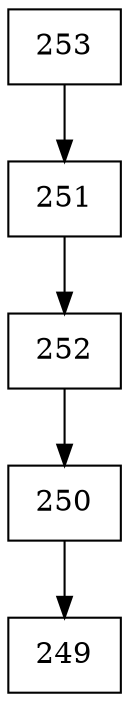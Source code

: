 digraph G {
  node [shape=record];
  node0 [label="{253}"];
  node0 -> node1;
  node1 [label="{251}"];
  node1 -> node2;
  node2 [label="{252}"];
  node2 -> node3;
  node3 [label="{250}"];
  node3 -> node4;
  node4 [label="{249}"];
}
